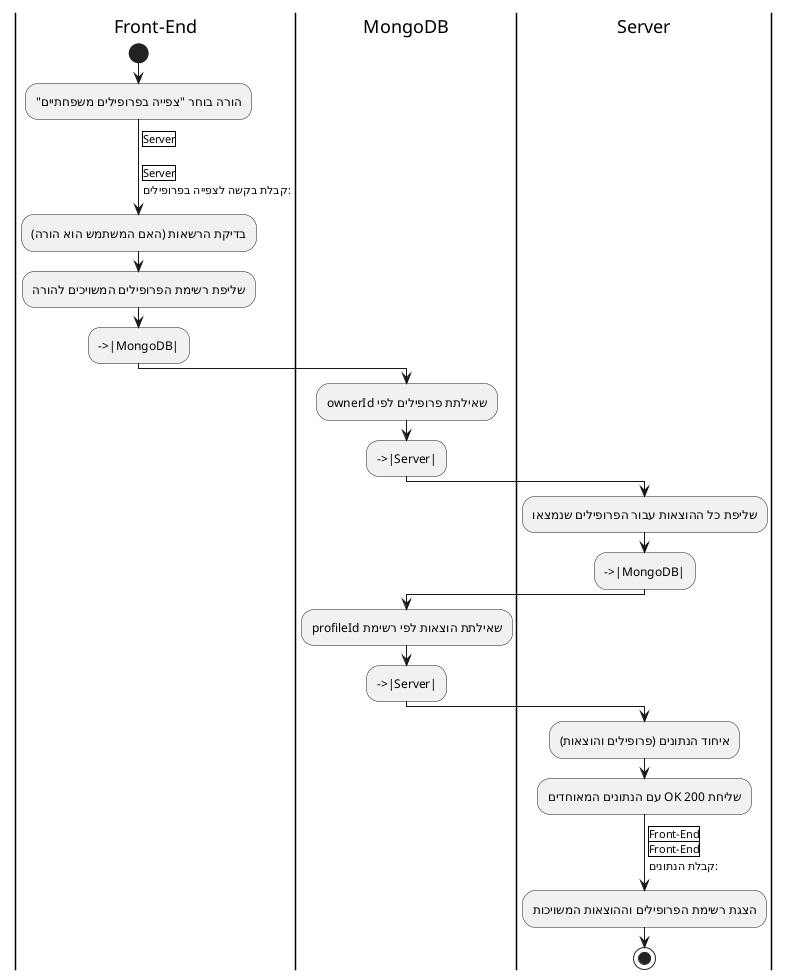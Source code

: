 @startuml viewProfilesAD
|Front-End|
start
:הורה בוחר "צפייה בפרופילים משפחתיים";
->|Server|

|Server|
:קבלת בקשה לצפייה בפרופילים;
:בדיקת הרשאות (האם המשתמש הוא הורה);
:שליפת רשימת הפרופילים המשויכים להורה;
-->|MongoDB|
|MongoDB|
:שאילתת פרופילים לפי ownerId;
-->|Server|
|Server|
:שליפת כל ההוצאות עבור הפרופילים שנמצאו;
-->|MongoDB|
|MongoDB|
:שאילתת הוצאות לפי רשימת profileId;
-->|Server|
|Server|
:איחוד הנתונים (פרופילים והוצאות);
:שליחת 200 OK עם הנתונים המאוחדים;
->|Front-End|
|Front-End|
:קבלת הנתונים;
:הצגת רשימת הפרופילים וההוצאות המשויכות;
stop
@enduml